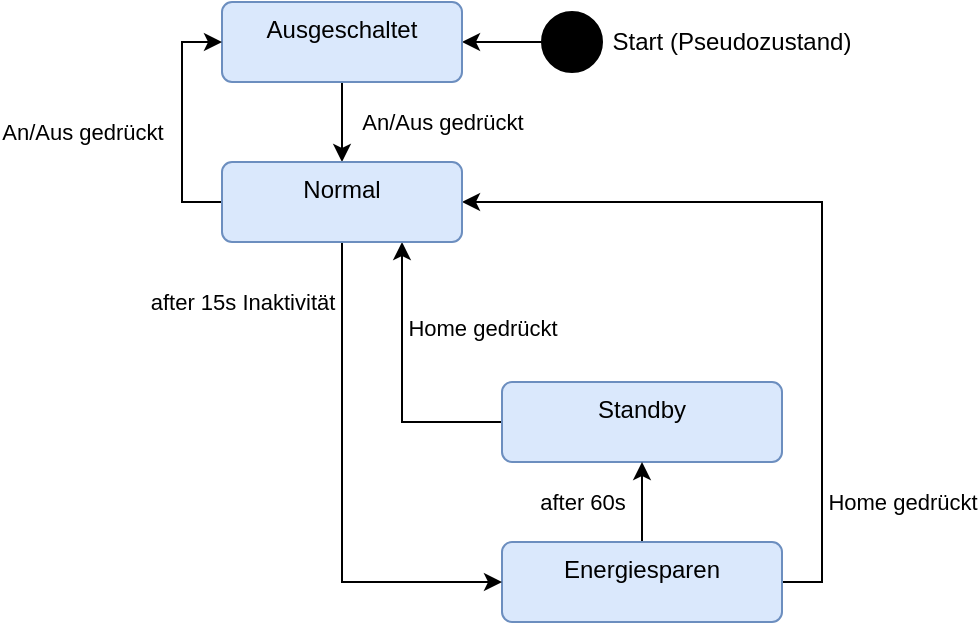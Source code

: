 <mxfile version="22.0.3" type="device">
  <diagram name="Seite-1" id="0ZfIkbULIkUiE2gjohz9">
    <mxGraphModel dx="925" dy="539" grid="1" gridSize="10" guides="1" tooltips="1" connect="1" arrows="1" fold="1" page="1" pageScale="1" pageWidth="827" pageHeight="1169" math="0" shadow="0">
      <root>
        <mxCell id="0" />
        <mxCell id="1" parent="0" />
        <mxCell id="4IcgpvRgsn40kKhjCEfQ-1" style="edgeStyle=orthogonalEdgeStyle;rounded=0;orthogonalLoop=1;jettySize=auto;html=1;" edge="1" parent="1" source="4IcgpvRgsn40kKhjCEfQ-3" target="4IcgpvRgsn40kKhjCEfQ-4">
          <mxGeometry relative="1" as="geometry" />
        </mxCell>
        <mxCell id="4IcgpvRgsn40kKhjCEfQ-3" value="" style="ellipse;fillColor=strokeColor;html=1;" vertex="1" parent="1">
          <mxGeometry x="600" y="285" width="30" height="30" as="geometry" />
        </mxCell>
        <mxCell id="4IcgpvRgsn40kKhjCEfQ-11" style="edgeStyle=orthogonalEdgeStyle;rounded=0;orthogonalLoop=1;jettySize=auto;html=1;entryX=0.5;entryY=0;entryDx=0;entryDy=0;" edge="1" parent="1" source="4IcgpvRgsn40kKhjCEfQ-4" target="4IcgpvRgsn40kKhjCEfQ-8">
          <mxGeometry relative="1" as="geometry" />
        </mxCell>
        <mxCell id="4IcgpvRgsn40kKhjCEfQ-12" value="An/Aus gedrückt" style="edgeLabel;html=1;align=center;verticalAlign=middle;resizable=0;points=[];" vertex="1" connectable="0" parent="4IcgpvRgsn40kKhjCEfQ-11">
          <mxGeometry x="-0.09" y="2" relative="1" as="geometry">
            <mxPoint x="48" y="2" as="offset" />
          </mxGeometry>
        </mxCell>
        <mxCell id="4IcgpvRgsn40kKhjCEfQ-4" value="Ausgeschaltet" style="html=1;align=center;verticalAlign=top;rounded=1;absoluteArcSize=1;arcSize=10;dashed=0;whiteSpace=wrap;fillColor=#dae8fc;strokeColor=#6c8ebf;" vertex="1" parent="1">
          <mxGeometry x="440" y="280" width="120" height="40" as="geometry" />
        </mxCell>
        <mxCell id="4IcgpvRgsn40kKhjCEfQ-5" value="Start (Pseudozustand)" style="text;html=1;strokeColor=none;fillColor=none;align=center;verticalAlign=middle;whiteSpace=wrap;rounded=0;" vertex="1" parent="1">
          <mxGeometry x="630" y="285" width="130" height="30" as="geometry" />
        </mxCell>
        <mxCell id="4IcgpvRgsn40kKhjCEfQ-9" value="Home gedrückt" style="edgeStyle=orthogonalEdgeStyle;rounded=0;orthogonalLoop=1;jettySize=auto;html=1;entryX=0.75;entryY=1;entryDx=0;entryDy=0;" edge="1" parent="1" source="4IcgpvRgsn40kKhjCEfQ-6" target="4IcgpvRgsn40kKhjCEfQ-8">
          <mxGeometry x="0.384" y="-40" relative="1" as="geometry">
            <mxPoint as="offset" />
          </mxGeometry>
        </mxCell>
        <mxCell id="4IcgpvRgsn40kKhjCEfQ-6" value="Standby" style="html=1;align=center;verticalAlign=top;rounded=1;absoluteArcSize=1;arcSize=10;dashed=0;whiteSpace=wrap;fillColor=#dae8fc;strokeColor=#6c8ebf;" vertex="1" parent="1">
          <mxGeometry x="580" y="470" width="140" height="40" as="geometry" />
        </mxCell>
        <mxCell id="4IcgpvRgsn40kKhjCEfQ-15" value="Home gedrückt" style="edgeStyle=orthogonalEdgeStyle;rounded=0;orthogonalLoop=1;jettySize=auto;html=1;entryX=1;entryY=0.5;entryDx=0;entryDy=0;exitX=1;exitY=0.5;exitDx=0;exitDy=0;" edge="1" parent="1" source="4IcgpvRgsn40kKhjCEfQ-7" target="4IcgpvRgsn40kKhjCEfQ-8">
          <mxGeometry x="-0.692" y="-40" relative="1" as="geometry">
            <mxPoint as="offset" />
          </mxGeometry>
        </mxCell>
        <mxCell id="4IcgpvRgsn40kKhjCEfQ-16" value="after 60s" style="edgeStyle=orthogonalEdgeStyle;rounded=0;orthogonalLoop=1;jettySize=auto;html=1;" edge="1" parent="1" source="4IcgpvRgsn40kKhjCEfQ-7" target="4IcgpvRgsn40kKhjCEfQ-6">
          <mxGeometry y="30" relative="1" as="geometry">
            <mxPoint as="offset" />
          </mxGeometry>
        </mxCell>
        <mxCell id="4IcgpvRgsn40kKhjCEfQ-7" value="Energiesparen" style="html=1;align=center;verticalAlign=top;rounded=1;absoluteArcSize=1;arcSize=10;dashed=0;whiteSpace=wrap;fillColor=#dae8fc;strokeColor=#6c8ebf;" vertex="1" parent="1">
          <mxGeometry x="580" y="550" width="140" height="40" as="geometry" />
        </mxCell>
        <mxCell id="4IcgpvRgsn40kKhjCEfQ-13" value="An/Aus gedrückt" style="edgeStyle=orthogonalEdgeStyle;rounded=0;orthogonalLoop=1;jettySize=auto;html=1;entryX=0;entryY=0.5;entryDx=0;entryDy=0;exitX=0;exitY=0.5;exitDx=0;exitDy=0;" edge="1" parent="1" source="4IcgpvRgsn40kKhjCEfQ-8" target="4IcgpvRgsn40kKhjCEfQ-4">
          <mxGeometry x="-0.076" y="50" relative="1" as="geometry">
            <mxPoint as="offset" />
          </mxGeometry>
        </mxCell>
        <mxCell id="4IcgpvRgsn40kKhjCEfQ-14" value="after 15s Inaktivität" style="edgeStyle=orthogonalEdgeStyle;rounded=0;orthogonalLoop=1;jettySize=auto;html=1;exitX=0.5;exitY=1;exitDx=0;exitDy=0;entryX=0;entryY=0.5;entryDx=0;entryDy=0;" edge="1" parent="1" source="4IcgpvRgsn40kKhjCEfQ-8" target="4IcgpvRgsn40kKhjCEfQ-7">
          <mxGeometry x="-0.76" y="-50" relative="1" as="geometry">
            <mxPoint as="offset" />
          </mxGeometry>
        </mxCell>
        <mxCell id="4IcgpvRgsn40kKhjCEfQ-8" value="Normal" style="html=1;align=center;verticalAlign=top;rounded=1;absoluteArcSize=1;arcSize=10;dashed=0;whiteSpace=wrap;fillColor=#dae8fc;strokeColor=#6c8ebf;" vertex="1" parent="1">
          <mxGeometry x="440" y="360" width="120" height="40" as="geometry" />
        </mxCell>
      </root>
    </mxGraphModel>
  </diagram>
</mxfile>
